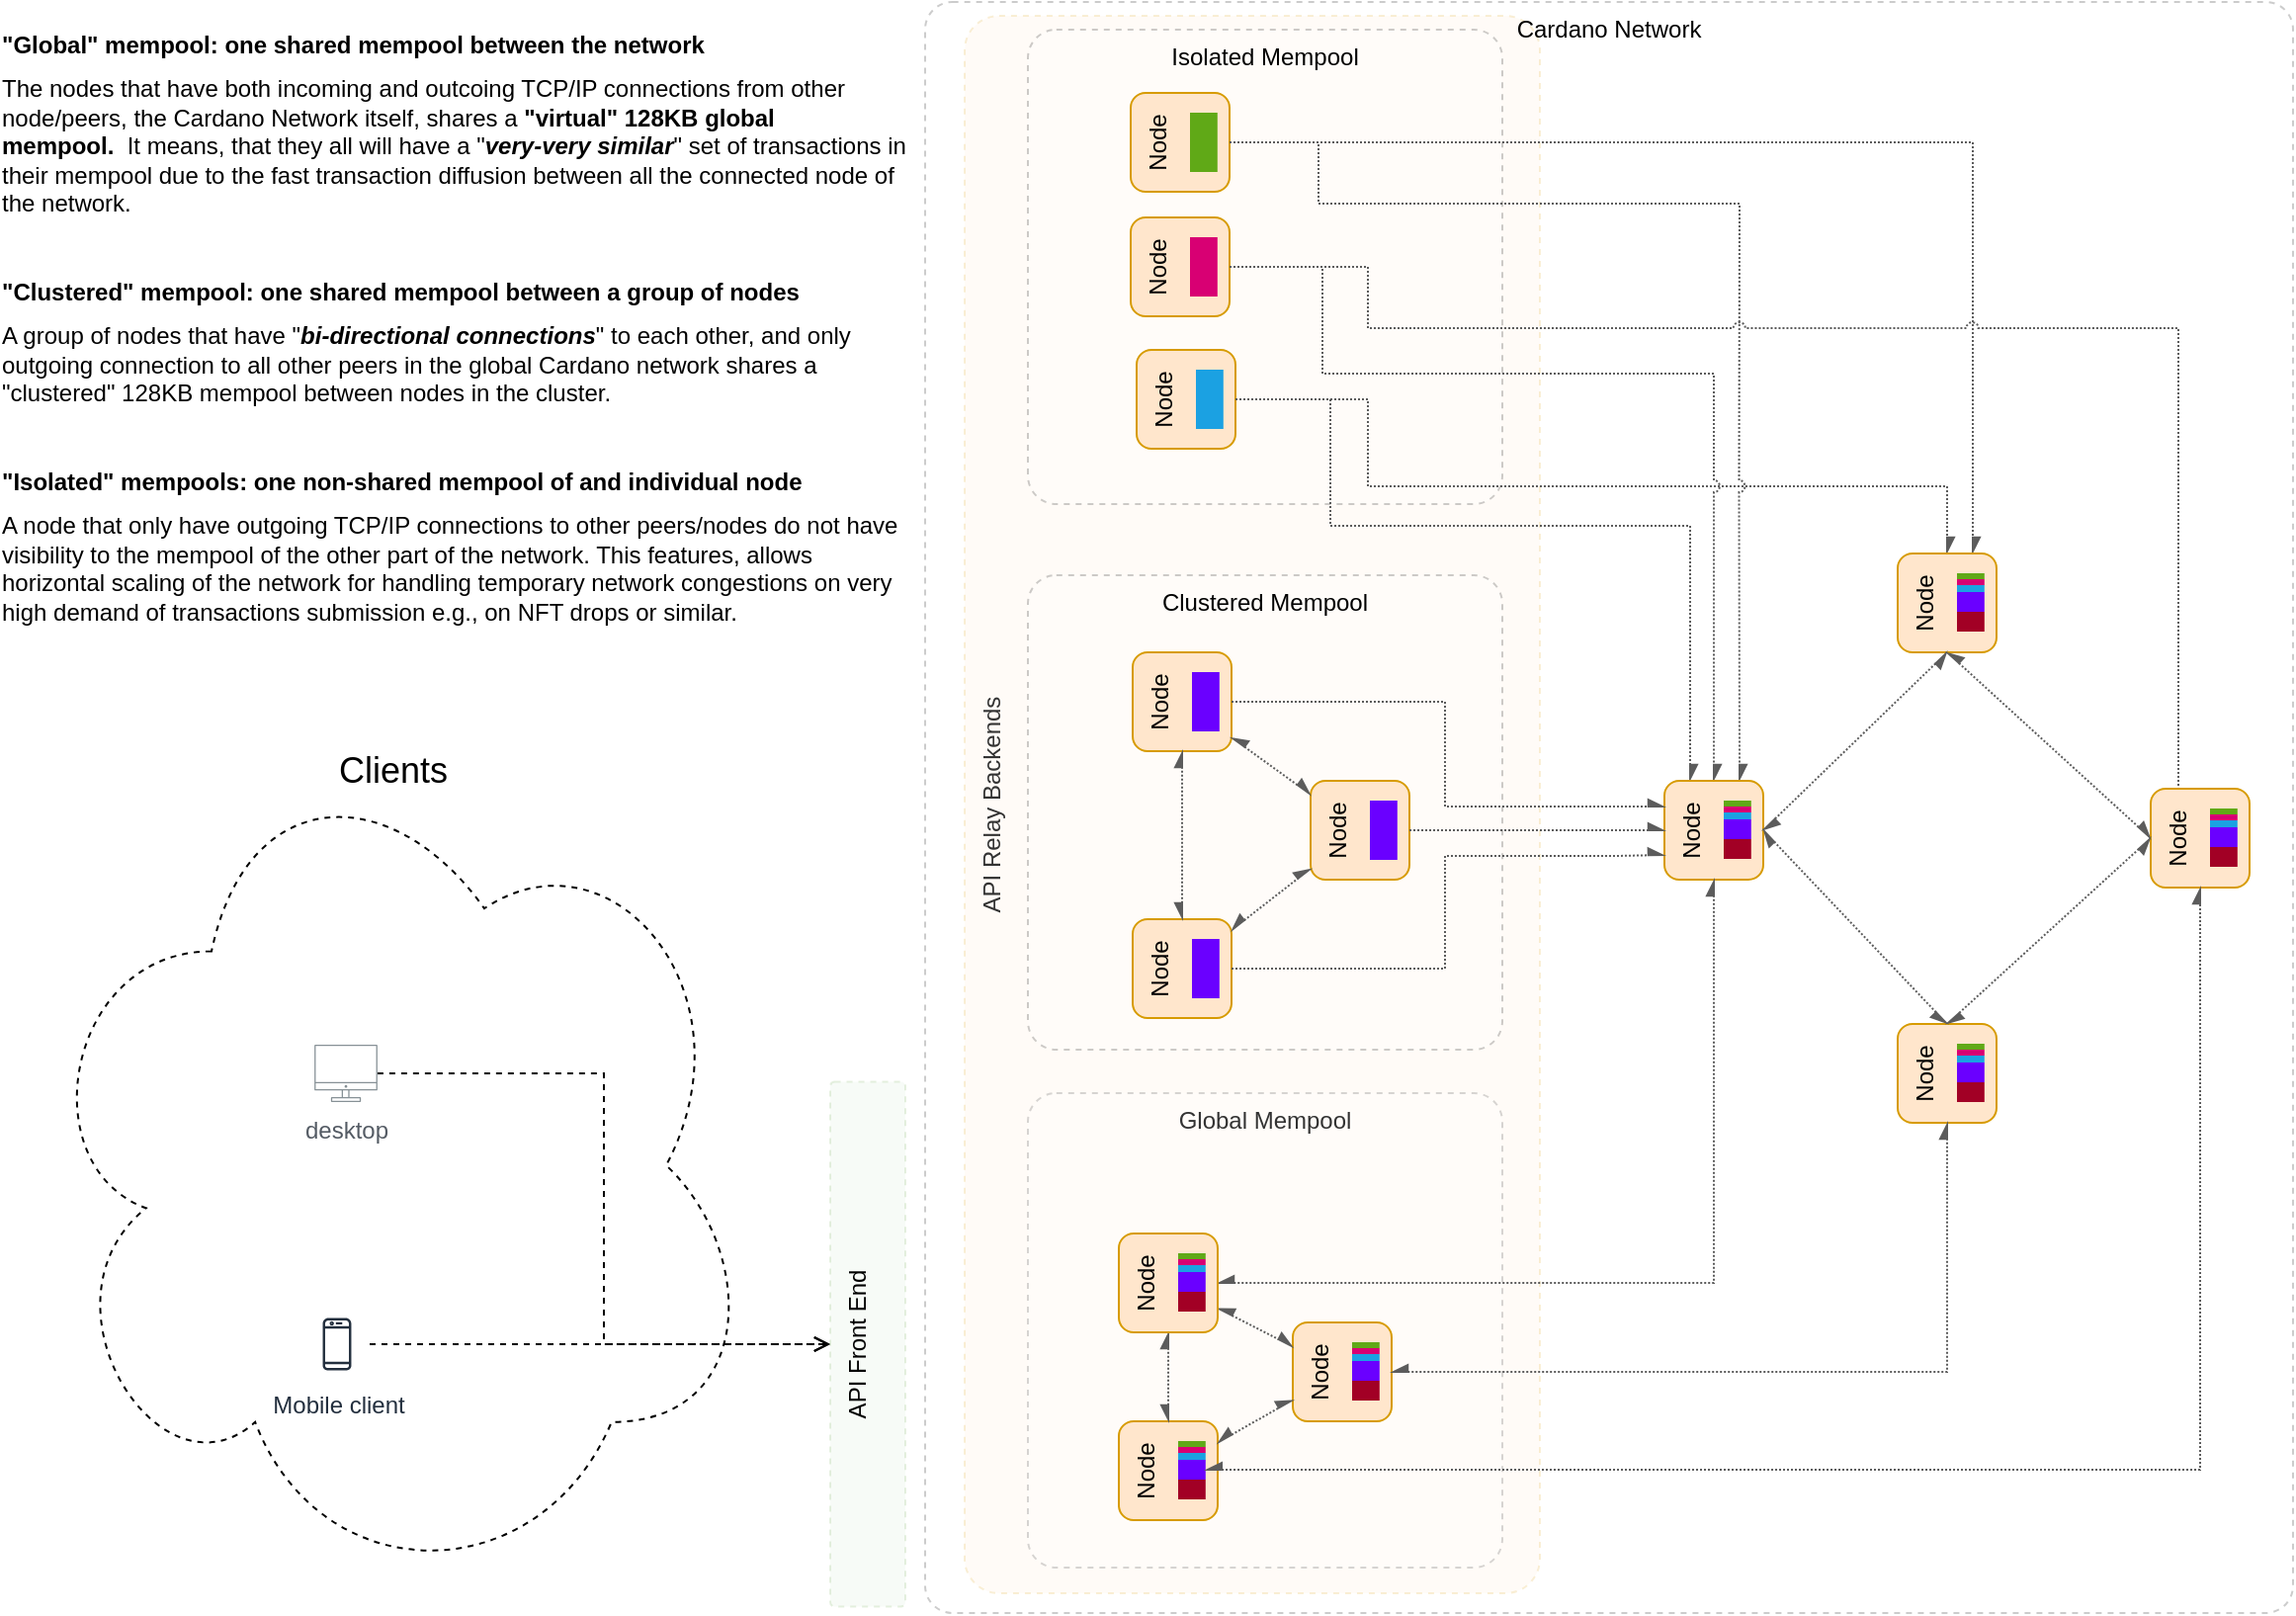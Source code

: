 <mxfile version="15.7.3" type="github">
  <diagram id="6a731a19-8d31-9384-78a2-239565b7b9f0" name="Page-1">
    <mxGraphModel dx="3614" dy="-208" grid="0" gridSize="10" guides="1" tooltips="1" connect="1" arrows="1" fold="1" page="1" pageScale="1" pageWidth="1169" pageHeight="827" background="#ffffff" math="1" shadow="0">
      <root>
        <mxCell id="0" />
        <mxCell id="1" parent="0" />
        <mxCell id="-uzsMk_w0Du20uLRkKy_-36" value="Clients" style="ellipse;shape=cloud;whiteSpace=wrap;html=1;shadow=0;glass=0;labelBackgroundColor=none;labelBorderColor=none;comic=0;sketch=0;fontSize=18;fontColor=#000000;strokeColor=default;fillColor=none;verticalAlign=top;dashed=1;" vertex="1" parent="1">
          <mxGeometry x="-2317" y="1203" width="368" height="433" as="geometry" />
        </mxCell>
        <mxCell id="PWVrWmLwcKZv5xCnu7mB-157" value="API Relay Backends" style="rounded=1;whiteSpace=wrap;html=1;dashed=1;verticalAlign=top;horizontal=0;spacing=2;arcSize=6;glass=0;sketch=0;shadow=0;opacity=20;strokeColor=#d79b00;fillColor=#ffe6cc;" parent="1" vertex="1">
          <mxGeometry x="-1844" y="838" width="291" height="798" as="geometry" />
        </mxCell>
        <mxCell id="PWVrWmLwcKZv5xCnu7mB-8" value="Global Mempool" style="rounded=1;whiteSpace=wrap;html=1;dashed=1;verticalAlign=top;horizontal=1;spacing=2;arcSize=6;glass=0;sketch=0;shadow=0;opacity=20;strokeColor=default;fillColor=default;fontColor=default;" parent="1" vertex="1">
          <mxGeometry x="-1812" y="1383" width="240" height="240" as="geometry" />
        </mxCell>
        <mxCell id="PWVrWmLwcKZv5xCnu7mB-158" value="Cardano Network" style="rounded=1;whiteSpace=wrap;html=1;dashed=1;verticalAlign=top;horizontal=1;spacing=2;arcSize=2;glass=0;sketch=0;shadow=0;opacity=20;strokeColor=default;fillColor=default;fontColor=default;labelPosition=center;verticalLabelPosition=middle;align=center;" parent="1" vertex="1">
          <mxGeometry x="-1864" y="831" width="692" height="815" as="geometry" />
        </mxCell>
        <mxCell id="PWVrWmLwcKZv5xCnu7mB-1" value="Isolated Mempool" style="rounded=1;whiteSpace=wrap;html=1;dashed=1;verticalAlign=top;horizontal=1;spacing=2;arcSize=6;glass=0;sketch=0;shadow=0;opacity=20;strokeColor=default;fillColor=default;fontColor=default;" parent="1" vertex="1">
          <mxGeometry x="-1812" y="845" width="240" height="240" as="geometry" />
        </mxCell>
        <mxCell id="PWVrWmLwcKZv5xCnu7mB-7" value="Clustered Mempool" style="rounded=1;whiteSpace=wrap;dashed=1;verticalAlign=top;horizontal=1;spacing=2;arcSize=6;glass=0;sketch=0;shadow=0;opacity=20;strokeColor=default;fillColor=default;fontColor=default;html=1;labelBorderColor=none;labelBackgroundColor=none;" parent="1" vertex="1">
          <mxGeometry x="-1812" y="1121" width="240" height="240" as="geometry" />
        </mxCell>
        <mxCell id="PWVrWmLwcKZv5xCnu7mB-62" style="edgeStyle=orthogonalEdgeStyle;rounded=0;orthogonalLoop=1;jettySize=auto;html=1;fontColor=#575757;startArrow=none;startFill=0;endArrow=async;endFill=1;targetPerimeterSpacing=0;strokeColor=#5C5C5C;jumpStyle=none;dashed=1;dashPattern=1 1;" parent="1" source="PWVrWmLwcKZv5xCnu7mB-45" target="PWVrWmLwcKZv5xCnu7mB-113" edge="1">
          <mxGeometry relative="1" as="geometry">
            <mxPoint x="-1545" y="922.623" as="targetPoint" />
            <Array as="points">
              <mxPoint x="-1640" y="1032" />
              <mxPoint x="-1640" y="1076" />
            </Array>
          </mxGeometry>
        </mxCell>
        <mxCell id="PWVrWmLwcKZv5xCnu7mB-24" value="" style="group" parent="1" vertex="1" connectable="0">
          <mxGeometry x="-1760" y="877" width="182" height="194" as="geometry" />
        </mxCell>
        <mxCell id="PWVrWmLwcKZv5xCnu7mB-19" value="Node" style="rounded=1;whiteSpace=wrap;html=1;fillColor=#ffe6cc;strokeColor=#d79b00;verticalAlign=top;treeFolding=0;treeMoving=0;comic=0;horizontal=0;" parent="PWVrWmLwcKZv5xCnu7mB-24" vertex="1">
          <mxGeometry width="50" height="50.0" as="geometry" />
        </mxCell>
        <mxCell id="PWVrWmLwcKZv5xCnu7mB-21" value="" style="rounded=0;whiteSpace=wrap;html=1;shadow=0;glass=0;labelBackgroundColor=none;sketch=0;verticalAlign=top;fillColor=#60a917;strokeColor=none;imageAspect=1;fontColor=#ffffff;" parent="PWVrWmLwcKZv5xCnu7mB-24" vertex="1">
          <mxGeometry x="30" y="10" width="13.89" height="10" as="geometry" />
        </mxCell>
        <mxCell id="PWVrWmLwcKZv5xCnu7mB-22" value="" style="rounded=0;whiteSpace=wrap;html=1;shadow=0;glass=0;labelBackgroundColor=none;sketch=0;verticalAlign=top;fillColor=#60a917;strokeColor=none;imageAspect=1;fontColor=#ffffff;" parent="PWVrWmLwcKZv5xCnu7mB-24" vertex="1">
          <mxGeometry x="30" y="20" width="13.89" height="10" as="geometry" />
        </mxCell>
        <mxCell id="PWVrWmLwcKZv5xCnu7mB-23" value="" style="rounded=0;whiteSpace=wrap;html=1;shadow=0;glass=0;labelBackgroundColor=none;sketch=0;verticalAlign=top;fillColor=#60a917;strokeColor=none;imageAspect=1;fontColor=#ffffff;" parent="PWVrWmLwcKZv5xCnu7mB-24" vertex="1">
          <mxGeometry x="30" y="30" width="13.89" height="10" as="geometry" />
        </mxCell>
        <mxCell id="PWVrWmLwcKZv5xCnu7mB-49" value="" style="group" parent="1" vertex="1" connectable="0">
          <mxGeometry x="-1757" y="1007" width="50" height="50" as="geometry" />
        </mxCell>
        <mxCell id="PWVrWmLwcKZv5xCnu7mB-45" value="Node" style="rounded=1;whiteSpace=wrap;html=1;fillColor=#ffe6cc;strokeColor=#d79b00;verticalAlign=top;treeFolding=0;treeMoving=0;comic=0;horizontal=0;" parent="PWVrWmLwcKZv5xCnu7mB-49" vertex="1">
          <mxGeometry width="50" height="50.0" as="geometry" />
        </mxCell>
        <mxCell id="PWVrWmLwcKZv5xCnu7mB-46" value="" style="rounded=0;whiteSpace=wrap;html=1;shadow=0;glass=0;labelBackgroundColor=none;sketch=0;verticalAlign=top;fillColor=#1ba1e2;strokeColor=none;imageAspect=1;fontColor=#ffffff;" parent="PWVrWmLwcKZv5xCnu7mB-49" vertex="1">
          <mxGeometry x="30" y="10" width="13.89" height="10" as="geometry" />
        </mxCell>
        <mxCell id="PWVrWmLwcKZv5xCnu7mB-47" value="" style="rounded=0;whiteSpace=wrap;html=1;shadow=0;glass=0;labelBackgroundColor=none;sketch=0;verticalAlign=top;fillColor=#1ba1e2;strokeColor=none;imageAspect=1;fontColor=#ffffff;" parent="PWVrWmLwcKZv5xCnu7mB-49" vertex="1">
          <mxGeometry x="30" y="20" width="13.89" height="10" as="geometry" />
        </mxCell>
        <mxCell id="PWVrWmLwcKZv5xCnu7mB-48" value="" style="rounded=0;whiteSpace=wrap;html=1;shadow=0;glass=0;labelBackgroundColor=none;sketch=0;verticalAlign=top;fillColor=#1ba1e2;strokeColor=none;imageAspect=1;fontColor=#ffffff;" parent="PWVrWmLwcKZv5xCnu7mB-49" vertex="1">
          <mxGeometry x="30" y="30" width="13.89" height="10" as="geometry" />
        </mxCell>
        <mxCell id="PWVrWmLwcKZv5xCnu7mB-50" value="" style="group" parent="1" vertex="1" connectable="0">
          <mxGeometry x="-1760" y="940" width="50" height="50" as="geometry" />
        </mxCell>
        <mxCell id="PWVrWmLwcKZv5xCnu7mB-36" value="Node" style="rounded=1;whiteSpace=wrap;html=1;fillColor=#ffe6cc;strokeColor=#d79b00;verticalAlign=top;treeFolding=0;treeMoving=0;comic=0;horizontal=0;" parent="PWVrWmLwcKZv5xCnu7mB-50" vertex="1">
          <mxGeometry width="50" height="50.0" as="geometry" />
        </mxCell>
        <mxCell id="PWVrWmLwcKZv5xCnu7mB-37" value="" style="rounded=0;whiteSpace=wrap;html=1;shadow=0;glass=0;labelBackgroundColor=none;sketch=0;verticalAlign=top;fillColor=#d80073;strokeColor=none;imageAspect=1;fontColor=#ffffff;" parent="PWVrWmLwcKZv5xCnu7mB-50" vertex="1">
          <mxGeometry x="30" y="10" width="13.89" height="10" as="geometry" />
        </mxCell>
        <mxCell id="PWVrWmLwcKZv5xCnu7mB-38" value="" style="rounded=0;whiteSpace=wrap;html=1;shadow=0;glass=0;labelBackgroundColor=none;sketch=0;verticalAlign=top;fillColor=#d80073;strokeColor=none;imageAspect=1;fontColor=#ffffff;" parent="PWVrWmLwcKZv5xCnu7mB-50" vertex="1">
          <mxGeometry x="30" y="20" width="13.89" height="10" as="geometry" />
        </mxCell>
        <mxCell id="PWVrWmLwcKZv5xCnu7mB-39" value="" style="rounded=0;whiteSpace=wrap;html=1;shadow=0;glass=0;labelBackgroundColor=none;sketch=0;verticalAlign=top;fillColor=#d80073;strokeColor=none;imageAspect=1;fontColor=#ffffff;" parent="PWVrWmLwcKZv5xCnu7mB-50" vertex="1">
          <mxGeometry x="30" y="30" width="13.89" height="10" as="geometry" />
        </mxCell>
        <mxCell id="PWVrWmLwcKZv5xCnu7mB-60" style="edgeStyle=orthogonalEdgeStyle;rounded=0;orthogonalLoop=1;jettySize=auto;html=1;fontColor=default;startArrow=none;startFill=0;endArrow=async;endFill=1;targetPerimeterSpacing=0;strokeColor=#5C5C5C;jumpStyle=arc;dashed=1;dashPattern=1 1;" parent="1" source="PWVrWmLwcKZv5xCnu7mB-36" target="PWVrWmLwcKZv5xCnu7mB-123" edge="1">
          <mxGeometry relative="1" as="geometry">
            <mxPoint x="-1543" y="1019.857" as="targetPoint" />
            <Array as="points">
              <mxPoint x="-1663" y="965" />
              <mxPoint x="-1663" y="1019" />
              <mxPoint x="-1465" y="1019" />
            </Array>
          </mxGeometry>
        </mxCell>
        <mxCell id="PWVrWmLwcKZv5xCnu7mB-61" style="edgeStyle=orthogonalEdgeStyle;rounded=0;orthogonalLoop=1;jettySize=auto;html=1;fontColor=#575757;startArrow=none;startFill=0;endArrow=async;endFill=1;targetPerimeterSpacing=0;strokeColor=#5C5C5C;jumpStyle=line;dashed=1;dashPattern=1 1;entryX=0.25;entryY=0;entryDx=0;entryDy=0;" parent="1" source="PWVrWmLwcKZv5xCnu7mB-45" target="PWVrWmLwcKZv5xCnu7mB-123" edge="1">
          <mxGeometry relative="1" as="geometry">
            <mxPoint x="-1543" y="1027.584" as="targetPoint" />
            <Array as="points">
              <mxPoint x="-1659" y="1032" />
              <mxPoint x="-1659" y="1096" />
              <mxPoint x="-1477" y="1096" />
              <mxPoint x="-1477" y="1225" />
            </Array>
          </mxGeometry>
        </mxCell>
        <mxCell id="PWVrWmLwcKZv5xCnu7mB-63" style="edgeStyle=orthogonalEdgeStyle;rounded=0;orthogonalLoop=1;jettySize=auto;html=1;fontColor=#575757;startArrow=none;startFill=0;endArrow=async;endFill=1;targetPerimeterSpacing=0;strokeColor=#5C5C5C;jumpStyle=arc;dashed=1;dashPattern=1 1;exitX=1;exitY=0.5;exitDx=0;exitDy=0;entryX=0.75;entryY=0;entryDx=0;entryDy=0;" parent="1" source="PWVrWmLwcKZv5xCnu7mB-19" target="PWVrWmLwcKZv5xCnu7mB-123" edge="1">
          <mxGeometry relative="1" as="geometry">
            <mxPoint x="-1716" y="918.724" as="sourcePoint" />
            <mxPoint x="-1543" y="1012.599" as="targetPoint" />
            <Array as="points">
              <mxPoint x="-1665" y="902" />
              <mxPoint x="-1665" y="933" />
              <mxPoint x="-1452" y="933" />
              <mxPoint x="-1452" y="1225" />
            </Array>
          </mxGeometry>
        </mxCell>
        <mxCell id="PWVrWmLwcKZv5xCnu7mB-64" style="rounded=0;orthogonalLoop=1;jettySize=auto;html=1;fontColor=#000000;startArrow=none;startFill=0;endArrow=async;endFill=1;strokeColor=#5C5C5C;targetPerimeterSpacing=0;edgeStyle=orthogonalEdgeStyle;labelBackgroundColor=none;dashed=1;dashPattern=1 1;exitX=1;exitY=0.5;exitDx=0;exitDy=0;entryX=0.75;entryY=0;entryDx=0;entryDy=0;" parent="1" source="PWVrWmLwcKZv5xCnu7mB-19" target="PWVrWmLwcKZv5xCnu7mB-113" edge="1">
          <mxGeometry relative="1" as="geometry">
            <mxPoint x="-1696" y="905" as="sourcePoint" />
            <mxPoint x="-1545" y="907.302" as="targetPoint" />
            <Array as="points">
              <mxPoint x="-1334" y="902" />
              <mxPoint x="-1334" y="1110" />
            </Array>
          </mxGeometry>
        </mxCell>
        <mxCell id="PWVrWmLwcKZv5xCnu7mB-65" style="edgeStyle=orthogonalEdgeStyle;rounded=0;orthogonalLoop=1;jettySize=auto;html=1;fontColor=#575757;startArrow=none;startFill=0;endArrow=async;endFill=1;targetPerimeterSpacing=0;strokeColor=#5C5C5C;jumpStyle=arc;entryX=0;entryY=0.5;entryDx=0;entryDy=0;dashed=1;dashPattern=1 1;" parent="1" source="PWVrWmLwcKZv5xCnu7mB-36" target="-uzsMk_w0Du20uLRkKy_-9" edge="1">
          <mxGeometry relative="1" as="geometry">
            <mxPoint x="-1670" y="959.551" as="sourcePoint" />
            <mxPoint x="-1545" y="914.628" as="targetPoint" />
            <Array as="points">
              <mxPoint x="-1640" y="965" />
              <mxPoint x="-1640" y="996" />
              <mxPoint x="-1230" y="996" />
            </Array>
          </mxGeometry>
        </mxCell>
        <mxCell id="PWVrWmLwcKZv5xCnu7mB-66" value="" style="group" parent="1" vertex="1" connectable="0">
          <mxGeometry x="-1759" y="1160" width="50" height="50" as="geometry" />
        </mxCell>
        <mxCell id="PWVrWmLwcKZv5xCnu7mB-67" value="Node" style="rounded=1;whiteSpace=wrap;html=1;fillColor=#ffe6cc;strokeColor=#d79b00;verticalAlign=top;treeFolding=0;treeMoving=0;comic=0;horizontal=0;" parent="PWVrWmLwcKZv5xCnu7mB-66" vertex="1">
          <mxGeometry width="50" height="50.0" as="geometry" />
        </mxCell>
        <mxCell id="PWVrWmLwcKZv5xCnu7mB-68" value="" style="rounded=0;whiteSpace=wrap;html=1;shadow=0;glass=0;labelBackgroundColor=none;sketch=0;verticalAlign=top;fillColor=#6a00ff;strokeColor=none;imageAspect=1;fontColor=#ffffff;" parent="PWVrWmLwcKZv5xCnu7mB-66" vertex="1">
          <mxGeometry x="30" y="10" width="13.89" height="10" as="geometry" />
        </mxCell>
        <mxCell id="PWVrWmLwcKZv5xCnu7mB-69" value="" style="rounded=0;whiteSpace=wrap;html=1;shadow=0;glass=0;labelBackgroundColor=none;sketch=0;verticalAlign=top;fillColor=#6a00ff;strokeColor=none;imageAspect=1;fontColor=#ffffff;" parent="PWVrWmLwcKZv5xCnu7mB-66" vertex="1">
          <mxGeometry x="30" y="20" width="13.89" height="10" as="geometry" />
        </mxCell>
        <mxCell id="PWVrWmLwcKZv5xCnu7mB-70" value="" style="rounded=0;whiteSpace=wrap;html=1;shadow=0;glass=0;labelBackgroundColor=none;sketch=0;verticalAlign=top;fillColor=#6a00ff;strokeColor=none;imageAspect=1;fontColor=#ffffff;" parent="PWVrWmLwcKZv5xCnu7mB-66" vertex="1">
          <mxGeometry x="30" y="30" width="13.89" height="10" as="geometry" />
        </mxCell>
        <mxCell id="PWVrWmLwcKZv5xCnu7mB-81" value="" style="group" parent="1" vertex="1" connectable="0">
          <mxGeometry x="-1669" y="1225" width="50" height="50" as="geometry" />
        </mxCell>
        <mxCell id="PWVrWmLwcKZv5xCnu7mB-82" value="Node" style="rounded=1;whiteSpace=wrap;html=1;fillColor=#ffe6cc;strokeColor=#d79b00;verticalAlign=top;treeFolding=0;treeMoving=0;comic=0;horizontal=0;" parent="PWVrWmLwcKZv5xCnu7mB-81" vertex="1">
          <mxGeometry width="50" height="50.0" as="geometry" />
        </mxCell>
        <mxCell id="PWVrWmLwcKZv5xCnu7mB-83" value="" style="rounded=0;whiteSpace=wrap;html=1;shadow=0;glass=0;labelBackgroundColor=none;sketch=0;verticalAlign=top;fillColor=#6a00ff;strokeColor=none;imageAspect=1;fontColor=#ffffff;" parent="PWVrWmLwcKZv5xCnu7mB-81" vertex="1">
          <mxGeometry x="30" y="10" width="13.89" height="10" as="geometry" />
        </mxCell>
        <mxCell id="PWVrWmLwcKZv5xCnu7mB-84" value="" style="rounded=0;whiteSpace=wrap;html=1;shadow=0;glass=0;labelBackgroundColor=none;sketch=0;verticalAlign=top;fillColor=#6a00ff;strokeColor=none;imageAspect=1;fontColor=#ffffff;" parent="PWVrWmLwcKZv5xCnu7mB-81" vertex="1">
          <mxGeometry x="30" y="20" width="13.89" height="10" as="geometry" />
        </mxCell>
        <mxCell id="PWVrWmLwcKZv5xCnu7mB-85" value="" style="rounded=0;whiteSpace=wrap;html=1;shadow=0;glass=0;labelBackgroundColor=none;sketch=0;verticalAlign=top;fillColor=#6a00ff;strokeColor=none;imageAspect=1;fontColor=#ffffff;" parent="PWVrWmLwcKZv5xCnu7mB-81" vertex="1">
          <mxGeometry x="30" y="30" width="13.89" height="10" as="geometry" />
        </mxCell>
        <mxCell id="PWVrWmLwcKZv5xCnu7mB-86" value="" style="group" parent="1" vertex="1" connectable="0">
          <mxGeometry x="-1759" y="1295" width="50" height="50" as="geometry" />
        </mxCell>
        <mxCell id="PWVrWmLwcKZv5xCnu7mB-87" value="Node" style="rounded=1;whiteSpace=wrap;html=1;fillColor=#ffe6cc;strokeColor=#d79b00;verticalAlign=top;treeFolding=0;treeMoving=0;comic=0;horizontal=0;" parent="PWVrWmLwcKZv5xCnu7mB-86" vertex="1">
          <mxGeometry width="50" height="50.0" as="geometry" />
        </mxCell>
        <mxCell id="PWVrWmLwcKZv5xCnu7mB-88" value="" style="rounded=0;whiteSpace=wrap;html=1;shadow=0;glass=0;labelBackgroundColor=none;sketch=0;verticalAlign=top;fillColor=#6a00ff;strokeColor=none;imageAspect=1;fontColor=#ffffff;" parent="PWVrWmLwcKZv5xCnu7mB-86" vertex="1">
          <mxGeometry x="30" y="10" width="13.89" height="10" as="geometry" />
        </mxCell>
        <mxCell id="PWVrWmLwcKZv5xCnu7mB-89" value="" style="rounded=0;whiteSpace=wrap;html=1;shadow=0;glass=0;labelBackgroundColor=none;sketch=0;verticalAlign=top;fillColor=#6a00ff;strokeColor=none;imageAspect=1;fontColor=#ffffff;" parent="PWVrWmLwcKZv5xCnu7mB-86" vertex="1">
          <mxGeometry x="30" y="20" width="13.89" height="10" as="geometry" />
        </mxCell>
        <mxCell id="PWVrWmLwcKZv5xCnu7mB-90" value="" style="rounded=0;whiteSpace=wrap;html=1;shadow=0;glass=0;labelBackgroundColor=none;sketch=0;verticalAlign=top;fillColor=#6a00ff;strokeColor=none;imageAspect=1;fontColor=#ffffff;" parent="PWVrWmLwcKZv5xCnu7mB-86" vertex="1">
          <mxGeometry x="30" y="30" width="13.89" height="10" as="geometry" />
        </mxCell>
        <mxCell id="PWVrWmLwcKZv5xCnu7mB-91" style="edgeStyle=none;rounded=0;jumpStyle=none;orthogonalLoop=1;jettySize=auto;html=1;fontColor=default;startArrow=async;startFill=1;endArrow=async;endFill=1;targetPerimeterSpacing=0;strokeColor=#5C5C5C;dashed=1;dashPattern=1 1;" parent="1" source="PWVrWmLwcKZv5xCnu7mB-87" target="PWVrWmLwcKZv5xCnu7mB-67" edge="1">
          <mxGeometry relative="1" as="geometry" />
        </mxCell>
        <mxCell id="PWVrWmLwcKZv5xCnu7mB-92" style="edgeStyle=none;rounded=0;jumpStyle=none;orthogonalLoop=1;jettySize=auto;html=1;fontColor=default;startArrow=async;startFill=1;endArrow=async;endFill=1;targetPerimeterSpacing=0;strokeColor=#5C5C5C;dashed=1;dashPattern=1 1;" parent="1" source="PWVrWmLwcKZv5xCnu7mB-67" target="PWVrWmLwcKZv5xCnu7mB-82" edge="1">
          <mxGeometry relative="1" as="geometry" />
        </mxCell>
        <mxCell id="PWVrWmLwcKZv5xCnu7mB-93" style="edgeStyle=none;rounded=0;jumpStyle=none;orthogonalLoop=1;jettySize=auto;html=1;fontColor=default;startArrow=async;startFill=1;endArrow=async;endFill=1;targetPerimeterSpacing=0;strokeColor=#5C5C5C;dashed=1;dashPattern=1 1;" parent="1" source="PWVrWmLwcKZv5xCnu7mB-87" target="PWVrWmLwcKZv5xCnu7mB-82" edge="1">
          <mxGeometry relative="1" as="geometry" />
        </mxCell>
        <mxCell id="PWVrWmLwcKZv5xCnu7mB-112" value="" style="group" parent="1" vertex="1" connectable="0">
          <mxGeometry x="-1372" y="1110" width="50" height="50" as="geometry" />
        </mxCell>
        <mxCell id="PWVrWmLwcKZv5xCnu7mB-113" value="Node" style="rounded=1;whiteSpace=wrap;html=1;fillColor=#ffe6cc;strokeColor=#d79b00;verticalAlign=top;treeFolding=0;treeMoving=0;comic=0;horizontal=0;" parent="PWVrWmLwcKZv5xCnu7mB-112" vertex="1">
          <mxGeometry width="50" height="50.0" as="geometry" />
        </mxCell>
        <mxCell id="PWVrWmLwcKZv5xCnu7mB-114" value="" style="rounded=0;whiteSpace=wrap;html=1;shadow=0;glass=0;labelBackgroundColor=none;sketch=0;verticalAlign=top;fillColor=#60a917;strokeColor=none;imageAspect=1;fontColor=#ffffff;" parent="PWVrWmLwcKZv5xCnu7mB-112" vertex="1">
          <mxGeometry x="30" y="10" width="13.89" height="3" as="geometry" />
        </mxCell>
        <mxCell id="PWVrWmLwcKZv5xCnu7mB-116" value="" style="rounded=0;whiteSpace=wrap;html=1;shadow=0;glass=0;labelBackgroundColor=none;sketch=0;verticalAlign=top;fillColor=#1ba1e2;strokeColor=none;imageAspect=1;fontColor=#ffffff;" parent="PWVrWmLwcKZv5xCnu7mB-112" vertex="1">
          <mxGeometry x="30" y="16" width="13.89" height="3.5" as="geometry" />
        </mxCell>
        <mxCell id="PWVrWmLwcKZv5xCnu7mB-119" value="" style="rounded=0;whiteSpace=wrap;html=1;shadow=0;glass=0;labelBackgroundColor=none;sketch=0;verticalAlign=top;fillColor=#d80073;strokeColor=none;imageAspect=1;fontColor=#ffffff;" parent="PWVrWmLwcKZv5xCnu7mB-112" vertex="1">
          <mxGeometry x="30" y="13" width="13.89" height="3" as="geometry" />
        </mxCell>
        <mxCell id="PWVrWmLwcKZv5xCnu7mB-120" value="" style="rounded=0;whiteSpace=wrap;html=1;shadow=0;glass=0;labelBackgroundColor=none;sketch=0;verticalAlign=top;fillColor=#6a00ff;strokeColor=none;imageAspect=1;fontColor=#ffffff;" parent="PWVrWmLwcKZv5xCnu7mB-112" vertex="1">
          <mxGeometry x="30" y="19.5" width="13.89" height="10" as="geometry" />
        </mxCell>
        <mxCell id="PWVrWmLwcKZv5xCnu7mB-115" value="" style="rounded=0;whiteSpace=wrap;html=1;shadow=0;glass=0;labelBackgroundColor=none;sketch=0;verticalAlign=top;fillColor=#a20025;strokeColor=none;imageAspect=1;fontColor=#ffffff;" parent="PWVrWmLwcKZv5xCnu7mB-112" vertex="1">
          <mxGeometry x="30" y="29.5" width="13.89" height="10" as="geometry" />
        </mxCell>
        <mxCell id="PWVrWmLwcKZv5xCnu7mB-122" value="" style="group" parent="1" vertex="1" connectable="0">
          <mxGeometry x="-1490" y="1225" width="50" height="50" as="geometry" />
        </mxCell>
        <mxCell id="PWVrWmLwcKZv5xCnu7mB-123" value="Node" style="rounded=1;whiteSpace=wrap;html=1;fillColor=#ffe6cc;strokeColor=#d79b00;verticalAlign=top;treeFolding=0;treeMoving=0;comic=0;horizontal=0;" parent="PWVrWmLwcKZv5xCnu7mB-122" vertex="1">
          <mxGeometry width="50" height="50.0" as="geometry" />
        </mxCell>
        <mxCell id="PWVrWmLwcKZv5xCnu7mB-124" value="" style="rounded=0;whiteSpace=wrap;html=1;shadow=0;glass=0;labelBackgroundColor=none;sketch=0;verticalAlign=top;fillColor=#60a917;strokeColor=none;imageAspect=1;fontColor=#ffffff;" parent="PWVrWmLwcKZv5xCnu7mB-122" vertex="1">
          <mxGeometry x="30" y="10" width="13.89" height="3" as="geometry" />
        </mxCell>
        <mxCell id="PWVrWmLwcKZv5xCnu7mB-125" value="" style="rounded=0;whiteSpace=wrap;html=1;shadow=0;glass=0;labelBackgroundColor=none;sketch=0;verticalAlign=top;fillColor=#1ba1e2;strokeColor=none;imageAspect=1;fontColor=#ffffff;" parent="PWVrWmLwcKZv5xCnu7mB-122" vertex="1">
          <mxGeometry x="30" y="16" width="13.89" height="3.5" as="geometry" />
        </mxCell>
        <mxCell id="PWVrWmLwcKZv5xCnu7mB-126" value="" style="rounded=0;whiteSpace=wrap;html=1;shadow=0;glass=0;labelBackgroundColor=none;sketch=0;verticalAlign=top;fillColor=#d80073;strokeColor=none;imageAspect=1;fontColor=#ffffff;" parent="PWVrWmLwcKZv5xCnu7mB-122" vertex="1">
          <mxGeometry x="30" y="13" width="13.89" height="3" as="geometry" />
        </mxCell>
        <mxCell id="PWVrWmLwcKZv5xCnu7mB-127" value="" style="rounded=0;whiteSpace=wrap;html=1;shadow=0;glass=0;labelBackgroundColor=none;sketch=0;verticalAlign=top;fillColor=#6a00ff;strokeColor=none;imageAspect=1;fontColor=#ffffff;" parent="PWVrWmLwcKZv5xCnu7mB-122" vertex="1">
          <mxGeometry x="30" y="19.5" width="13.89" height="10" as="geometry" />
        </mxCell>
        <mxCell id="PWVrWmLwcKZv5xCnu7mB-128" value="" style="rounded=0;whiteSpace=wrap;html=1;shadow=0;glass=0;labelBackgroundColor=none;sketch=0;verticalAlign=top;fillColor=#a20025;strokeColor=none;imageAspect=1;fontColor=#ffffff;" parent="PWVrWmLwcKZv5xCnu7mB-122" vertex="1">
          <mxGeometry x="30" y="29.5" width="13.89" height="10" as="geometry" />
        </mxCell>
        <mxCell id="PWVrWmLwcKZv5xCnu7mB-136" value="" style="group" parent="1" vertex="1" connectable="0">
          <mxGeometry x="-1766" y="1549" width="50" height="50" as="geometry" />
        </mxCell>
        <mxCell id="PWVrWmLwcKZv5xCnu7mB-137" value="Node" style="rounded=1;whiteSpace=wrap;html=1;fillColor=#ffe6cc;strokeColor=#d79b00;verticalAlign=top;treeFolding=0;treeMoving=0;comic=0;horizontal=0;" parent="PWVrWmLwcKZv5xCnu7mB-136" vertex="1">
          <mxGeometry width="50" height="50.0" as="geometry" />
        </mxCell>
        <mxCell id="PWVrWmLwcKZv5xCnu7mB-138" value="" style="rounded=0;whiteSpace=wrap;html=1;shadow=0;glass=0;labelBackgroundColor=none;sketch=0;verticalAlign=top;fillColor=#60a917;strokeColor=none;imageAspect=1;fontColor=#ffffff;" parent="PWVrWmLwcKZv5xCnu7mB-136" vertex="1">
          <mxGeometry x="30" y="10" width="13.89" height="3" as="geometry" />
        </mxCell>
        <mxCell id="PWVrWmLwcKZv5xCnu7mB-139" value="" style="rounded=0;whiteSpace=wrap;html=1;shadow=0;glass=0;labelBackgroundColor=none;sketch=0;verticalAlign=top;fillColor=#1ba1e2;strokeColor=none;imageAspect=1;fontColor=#ffffff;" parent="PWVrWmLwcKZv5xCnu7mB-136" vertex="1">
          <mxGeometry x="30" y="16" width="13.89" height="3.5" as="geometry" />
        </mxCell>
        <mxCell id="PWVrWmLwcKZv5xCnu7mB-140" value="" style="rounded=0;whiteSpace=wrap;html=1;shadow=0;glass=0;labelBackgroundColor=none;sketch=0;verticalAlign=top;fillColor=#d80073;strokeColor=none;imageAspect=1;fontColor=#ffffff;" parent="PWVrWmLwcKZv5xCnu7mB-136" vertex="1">
          <mxGeometry x="30" y="13" width="13.89" height="3" as="geometry" />
        </mxCell>
        <mxCell id="PWVrWmLwcKZv5xCnu7mB-141" value="" style="rounded=0;whiteSpace=wrap;html=1;shadow=0;glass=0;labelBackgroundColor=none;sketch=0;verticalAlign=top;fillColor=#6a00ff;strokeColor=none;imageAspect=1;fontColor=#ffffff;" parent="PWVrWmLwcKZv5xCnu7mB-136" vertex="1">
          <mxGeometry x="30" y="19.5" width="13.89" height="10" as="geometry" />
        </mxCell>
        <mxCell id="PWVrWmLwcKZv5xCnu7mB-142" value="" style="rounded=0;whiteSpace=wrap;html=1;shadow=0;glass=0;labelBackgroundColor=none;sketch=0;verticalAlign=top;fillColor=#a20025;strokeColor=none;imageAspect=1;fontColor=#ffffff;" parent="PWVrWmLwcKZv5xCnu7mB-136" vertex="1">
          <mxGeometry x="30" y="29.5" width="13.89" height="10" as="geometry" />
        </mxCell>
        <mxCell id="PWVrWmLwcKZv5xCnu7mB-143" value="" style="group" parent="1" vertex="1" connectable="0">
          <mxGeometry x="-1678" y="1499" width="50" height="50" as="geometry" />
        </mxCell>
        <mxCell id="PWVrWmLwcKZv5xCnu7mB-144" value="Node" style="rounded=1;whiteSpace=wrap;html=1;fillColor=#ffe6cc;strokeColor=#d79b00;verticalAlign=top;treeFolding=0;treeMoving=0;comic=0;horizontal=0;" parent="PWVrWmLwcKZv5xCnu7mB-143" vertex="1">
          <mxGeometry width="50" height="50.0" as="geometry" />
        </mxCell>
        <mxCell id="PWVrWmLwcKZv5xCnu7mB-145" value="" style="rounded=0;whiteSpace=wrap;html=1;shadow=0;glass=0;labelBackgroundColor=none;sketch=0;verticalAlign=top;fillColor=#60a917;strokeColor=none;imageAspect=1;fontColor=#ffffff;" parent="PWVrWmLwcKZv5xCnu7mB-143" vertex="1">
          <mxGeometry x="30" y="10" width="13.89" height="3" as="geometry" />
        </mxCell>
        <mxCell id="PWVrWmLwcKZv5xCnu7mB-146" value="" style="rounded=0;whiteSpace=wrap;html=1;shadow=0;glass=0;labelBackgroundColor=none;sketch=0;verticalAlign=top;fillColor=#1ba1e2;strokeColor=none;imageAspect=1;fontColor=#ffffff;" parent="PWVrWmLwcKZv5xCnu7mB-143" vertex="1">
          <mxGeometry x="30" y="16" width="13.89" height="3.5" as="geometry" />
        </mxCell>
        <mxCell id="PWVrWmLwcKZv5xCnu7mB-147" value="" style="rounded=0;whiteSpace=wrap;html=1;shadow=0;glass=0;labelBackgroundColor=none;sketch=0;verticalAlign=top;fillColor=#d80073;strokeColor=none;imageAspect=1;fontColor=#ffffff;" parent="PWVrWmLwcKZv5xCnu7mB-143" vertex="1">
          <mxGeometry x="30" y="13" width="13.89" height="3" as="geometry" />
        </mxCell>
        <mxCell id="PWVrWmLwcKZv5xCnu7mB-148" value="" style="rounded=0;whiteSpace=wrap;html=1;shadow=0;glass=0;labelBackgroundColor=none;sketch=0;verticalAlign=top;fillColor=#6a00ff;strokeColor=none;imageAspect=1;fontColor=#ffffff;" parent="PWVrWmLwcKZv5xCnu7mB-143" vertex="1">
          <mxGeometry x="30" y="19.5" width="13.89" height="10" as="geometry" />
        </mxCell>
        <mxCell id="PWVrWmLwcKZv5xCnu7mB-149" value="" style="rounded=0;whiteSpace=wrap;html=1;shadow=0;glass=0;labelBackgroundColor=none;sketch=0;verticalAlign=top;fillColor=#a20025;strokeColor=none;imageAspect=1;fontColor=#ffffff;" parent="PWVrWmLwcKZv5xCnu7mB-143" vertex="1">
          <mxGeometry x="30" y="29.5" width="13.89" height="10" as="geometry" />
        </mxCell>
        <mxCell id="PWVrWmLwcKZv5xCnu7mB-150" style="edgeStyle=none;rounded=0;jumpStyle=none;orthogonalLoop=1;jettySize=auto;html=1;fontColor=default;startArrow=async;startFill=1;endArrow=async;endFill=1;targetPerimeterSpacing=0;strokeColor=#5C5C5C;dashed=1;dashPattern=1 1;" parent="1" source="PWVrWmLwcKZv5xCnu7mB-130" target="PWVrWmLwcKZv5xCnu7mB-144" edge="1">
          <mxGeometry relative="1" as="geometry" />
        </mxCell>
        <mxCell id="PWVrWmLwcKZv5xCnu7mB-151" style="edgeStyle=none;rounded=0;jumpStyle=none;orthogonalLoop=1;jettySize=auto;html=1;fontColor=default;startArrow=async;startFill=1;endArrow=async;endFill=1;targetPerimeterSpacing=0;strokeColor=#5C5C5C;dashed=1;dashPattern=1 1;" parent="1" source="PWVrWmLwcKZv5xCnu7mB-137" target="PWVrWmLwcKZv5xCnu7mB-144" edge="1">
          <mxGeometry relative="1" as="geometry" />
        </mxCell>
        <mxCell id="PWVrWmLwcKZv5xCnu7mB-152" style="edgeStyle=none;rounded=0;jumpStyle=none;orthogonalLoop=1;jettySize=auto;html=1;fontColor=default;startArrow=async;startFill=1;endArrow=async;endFill=1;targetPerimeterSpacing=0;strokeColor=#5C5C5C;dashed=1;dashPattern=1 1;" parent="1" source="PWVrWmLwcKZv5xCnu7mB-137" target="PWVrWmLwcKZv5xCnu7mB-130" edge="1">
          <mxGeometry relative="1" as="geometry" />
        </mxCell>
        <mxCell id="PWVrWmLwcKZv5xCnu7mB-154" style="edgeStyle=orthogonalEdgeStyle;rounded=0;jumpStyle=none;orthogonalLoop=1;jettySize=auto;html=1;entryX=0;entryY=0.5;entryDx=0;entryDy=0;fontColor=default;startArrow=none;startFill=0;endArrow=async;endFill=1;targetPerimeterSpacing=0;strokeColor=#5C5C5C;dashed=1;dashPattern=1 1;" parent="1" source="PWVrWmLwcKZv5xCnu7mB-82" target="PWVrWmLwcKZv5xCnu7mB-123" edge="1">
          <mxGeometry relative="1" as="geometry">
            <Array as="points">
              <mxPoint x="-1544" y="1250" />
              <mxPoint x="-1544" y="1250" />
            </Array>
          </mxGeometry>
        </mxCell>
        <mxCell id="PWVrWmLwcKZv5xCnu7mB-155" style="edgeStyle=orthogonalEdgeStyle;rounded=0;jumpStyle=none;orthogonalLoop=1;jettySize=auto;html=1;fontColor=default;startArrow=none;startFill=0;endArrow=async;endFill=1;targetPerimeterSpacing=0;strokeColor=#5C5C5C;dashed=1;dashPattern=1 1;entryX=0;entryY=0.25;entryDx=0;entryDy=0;" parent="1" source="PWVrWmLwcKZv5xCnu7mB-67" target="PWVrWmLwcKZv5xCnu7mB-123" edge="1">
          <mxGeometry relative="1" as="geometry">
            <Array as="points">
              <mxPoint x="-1601" y="1185" />
              <mxPoint x="-1601" y="1238" />
              <mxPoint x="-1490" y="1238" />
            </Array>
          </mxGeometry>
        </mxCell>
        <mxCell id="PWVrWmLwcKZv5xCnu7mB-156" style="edgeStyle=orthogonalEdgeStyle;rounded=0;jumpStyle=none;orthogonalLoop=1;jettySize=auto;html=1;fontColor=default;startArrow=none;startFill=0;endArrow=async;endFill=1;targetPerimeterSpacing=0;strokeColor=#5C5C5C;dashed=1;dashPattern=1 1;entryX=0;entryY=0.75;entryDx=0;entryDy=0;" parent="1" source="PWVrWmLwcKZv5xCnu7mB-87" target="PWVrWmLwcKZv5xCnu7mB-123" edge="1">
          <mxGeometry relative="1" as="geometry">
            <Array as="points">
              <mxPoint x="-1601" y="1320" />
              <mxPoint x="-1601" y="1263" />
              <mxPoint x="-1515" y="1263" />
            </Array>
          </mxGeometry>
        </mxCell>
        <mxCell id="-uzsMk_w0Du20uLRkKy_-1" value="" style="group" vertex="1" connectable="0" parent="1">
          <mxGeometry x="-1372" y="1348" width="50" height="50" as="geometry" />
        </mxCell>
        <mxCell id="-uzsMk_w0Du20uLRkKy_-2" value="Node" style="rounded=1;whiteSpace=wrap;html=1;fillColor=#ffe6cc;strokeColor=#d79b00;verticalAlign=top;treeFolding=0;treeMoving=0;comic=0;horizontal=0;" vertex="1" parent="-uzsMk_w0Du20uLRkKy_-1">
          <mxGeometry width="50" height="50.0" as="geometry" />
        </mxCell>
        <mxCell id="-uzsMk_w0Du20uLRkKy_-3" value="" style="rounded=0;whiteSpace=wrap;html=1;shadow=0;glass=0;labelBackgroundColor=none;sketch=0;verticalAlign=top;fillColor=#60a917;strokeColor=none;imageAspect=1;fontColor=#ffffff;" vertex="1" parent="-uzsMk_w0Du20uLRkKy_-1">
          <mxGeometry x="30" y="10" width="13.89" height="3" as="geometry" />
        </mxCell>
        <mxCell id="-uzsMk_w0Du20uLRkKy_-4" value="" style="rounded=0;whiteSpace=wrap;html=1;shadow=0;glass=0;labelBackgroundColor=none;sketch=0;verticalAlign=top;fillColor=#1ba1e2;strokeColor=none;imageAspect=1;fontColor=#ffffff;" vertex="1" parent="-uzsMk_w0Du20uLRkKy_-1">
          <mxGeometry x="30" y="16" width="13.89" height="3.5" as="geometry" />
        </mxCell>
        <mxCell id="-uzsMk_w0Du20uLRkKy_-5" value="" style="rounded=0;whiteSpace=wrap;html=1;shadow=0;glass=0;labelBackgroundColor=none;sketch=0;verticalAlign=top;fillColor=#d80073;strokeColor=none;imageAspect=1;fontColor=#ffffff;" vertex="1" parent="-uzsMk_w0Du20uLRkKy_-1">
          <mxGeometry x="30" y="13" width="13.89" height="3" as="geometry" />
        </mxCell>
        <mxCell id="-uzsMk_w0Du20uLRkKy_-6" value="" style="rounded=0;whiteSpace=wrap;html=1;shadow=0;glass=0;labelBackgroundColor=none;sketch=0;verticalAlign=top;fillColor=#6a00ff;strokeColor=none;imageAspect=1;fontColor=#ffffff;" vertex="1" parent="-uzsMk_w0Du20uLRkKy_-1">
          <mxGeometry x="30" y="19.5" width="13.89" height="10" as="geometry" />
        </mxCell>
        <mxCell id="-uzsMk_w0Du20uLRkKy_-7" value="" style="rounded=0;whiteSpace=wrap;html=1;shadow=0;glass=0;labelBackgroundColor=none;sketch=0;verticalAlign=top;fillColor=#a20025;strokeColor=none;imageAspect=1;fontColor=#ffffff;" vertex="1" parent="-uzsMk_w0Du20uLRkKy_-1">
          <mxGeometry x="30" y="29.5" width="13.89" height="10" as="geometry" />
        </mxCell>
        <mxCell id="-uzsMk_w0Du20uLRkKy_-8" value="" style="group" vertex="1" connectable="0" parent="1">
          <mxGeometry x="-1244" y="1229" width="50" height="50" as="geometry" />
        </mxCell>
        <mxCell id="-uzsMk_w0Du20uLRkKy_-9" value="Node" style="rounded=1;whiteSpace=wrap;html=1;fillColor=#ffe6cc;strokeColor=#d79b00;verticalAlign=top;treeFolding=0;treeMoving=0;comic=0;horizontal=0;" vertex="1" parent="-uzsMk_w0Du20uLRkKy_-8">
          <mxGeometry width="50" height="50.0" as="geometry" />
        </mxCell>
        <mxCell id="-uzsMk_w0Du20uLRkKy_-10" value="" style="rounded=0;whiteSpace=wrap;html=1;shadow=0;glass=0;labelBackgroundColor=none;sketch=0;verticalAlign=top;fillColor=#60a917;strokeColor=none;imageAspect=1;fontColor=#ffffff;" vertex="1" parent="-uzsMk_w0Du20uLRkKy_-8">
          <mxGeometry x="30" y="10" width="13.89" height="3" as="geometry" />
        </mxCell>
        <mxCell id="-uzsMk_w0Du20uLRkKy_-11" value="" style="rounded=0;whiteSpace=wrap;html=1;shadow=0;glass=0;labelBackgroundColor=none;sketch=0;verticalAlign=top;fillColor=#1ba1e2;strokeColor=none;imageAspect=1;fontColor=#ffffff;" vertex="1" parent="-uzsMk_w0Du20uLRkKy_-8">
          <mxGeometry x="30" y="16" width="13.89" height="3.5" as="geometry" />
        </mxCell>
        <mxCell id="-uzsMk_w0Du20uLRkKy_-12" value="" style="rounded=0;whiteSpace=wrap;html=1;shadow=0;glass=0;labelBackgroundColor=none;sketch=0;verticalAlign=top;fillColor=#d80073;strokeColor=none;imageAspect=1;fontColor=#ffffff;" vertex="1" parent="-uzsMk_w0Du20uLRkKy_-8">
          <mxGeometry x="30" y="13" width="13.89" height="3" as="geometry" />
        </mxCell>
        <mxCell id="-uzsMk_w0Du20uLRkKy_-13" value="" style="rounded=0;whiteSpace=wrap;html=1;shadow=0;glass=0;labelBackgroundColor=none;sketch=0;verticalAlign=top;fillColor=#6a00ff;strokeColor=none;imageAspect=1;fontColor=#ffffff;" vertex="1" parent="-uzsMk_w0Du20uLRkKy_-8">
          <mxGeometry x="30" y="19.5" width="13.89" height="10" as="geometry" />
        </mxCell>
        <mxCell id="-uzsMk_w0Du20uLRkKy_-14" value="" style="rounded=0;whiteSpace=wrap;html=1;shadow=0;glass=0;labelBackgroundColor=none;sketch=0;verticalAlign=top;fillColor=#a20025;strokeColor=none;imageAspect=1;fontColor=#ffffff;" vertex="1" parent="-uzsMk_w0Du20uLRkKy_-8">
          <mxGeometry x="30" y="29.5" width="13.89" height="10" as="geometry" />
        </mxCell>
        <mxCell id="-uzsMk_w0Du20uLRkKy_-15" style="edgeStyle=none;rounded=0;jumpStyle=none;orthogonalLoop=1;jettySize=auto;html=1;fontColor=default;startArrow=async;startFill=1;endArrow=async;endFill=1;targetPerimeterSpacing=0;strokeColor=#5C5C5C;exitX=0.5;exitY=1;exitDx=0;exitDy=0;entryX=0;entryY=0.5;entryDx=0;entryDy=0;dashed=1;dashPattern=1 1;" edge="1" parent="1" source="PWVrWmLwcKZv5xCnu7mB-113" target="-uzsMk_w0Du20uLRkKy_-9">
          <mxGeometry relative="1" as="geometry" />
        </mxCell>
        <mxCell id="-uzsMk_w0Du20uLRkKy_-16" style="edgeStyle=none;rounded=0;jumpStyle=none;orthogonalLoop=1;jettySize=auto;html=1;entryX=0.5;entryY=0;entryDx=0;entryDy=0;fontColor=default;startArrow=async;startFill=1;endArrow=async;endFill=1;targetPerimeterSpacing=0;strokeColor=#5C5C5C;exitX=0;exitY=0.5;exitDx=0;exitDy=0;dashed=1;dashPattern=1 1;" edge="1" parent="1" source="-uzsMk_w0Du20uLRkKy_-9" target="-uzsMk_w0Du20uLRkKy_-2">
          <mxGeometry relative="1" as="geometry" />
        </mxCell>
        <mxCell id="-uzsMk_w0Du20uLRkKy_-17" style="edgeStyle=none;rounded=0;jumpStyle=none;orthogonalLoop=1;jettySize=auto;html=1;fontColor=default;startArrow=async;startFill=1;endArrow=async;endFill=1;targetPerimeterSpacing=0;strokeColor=#5C5C5C;entryX=1;entryY=0.5;entryDx=0;entryDy=0;exitX=0.5;exitY=1;exitDx=0;exitDy=0;dashed=1;dashPattern=1 1;" edge="1" parent="1" source="PWVrWmLwcKZv5xCnu7mB-113" target="PWVrWmLwcKZv5xCnu7mB-123">
          <mxGeometry relative="1" as="geometry" />
        </mxCell>
        <mxCell id="-uzsMk_w0Du20uLRkKy_-18" style="edgeStyle=none;rounded=0;jumpStyle=none;orthogonalLoop=1;jettySize=auto;html=1;entryX=1;entryY=0.5;entryDx=0;entryDy=0;fontColor=default;startArrow=async;startFill=1;endArrow=async;endFill=1;targetPerimeterSpacing=0;strokeColor=#5C5C5C;exitX=0.5;exitY=0;exitDx=0;exitDy=0;dashed=1;dashPattern=1 1;" edge="1" parent="1" source="-uzsMk_w0Du20uLRkKy_-2" target="PWVrWmLwcKZv5xCnu7mB-123">
          <mxGeometry relative="1" as="geometry" />
        </mxCell>
        <mxCell id="-uzsMk_w0Du20uLRkKy_-20" style="edgeStyle=orthogonalEdgeStyle;rounded=0;jumpStyle=none;orthogonalLoop=1;jettySize=auto;html=1;fontColor=default;startArrow=async;startFill=1;endArrow=async;endFill=1;targetPerimeterSpacing=0;strokeColor=#5C5C5C;exitX=1;exitY=0.5;exitDx=0;exitDy=0;dashed=1;dashPattern=1 1;" edge="1" parent="1" source="PWVrWmLwcKZv5xCnu7mB-144" target="-uzsMk_w0Du20uLRkKy_-2">
          <mxGeometry relative="1" as="geometry" />
        </mxCell>
        <mxCell id="-uzsMk_w0Du20uLRkKy_-21" style="edgeStyle=orthogonalEdgeStyle;rounded=0;jumpStyle=none;orthogonalLoop=1;jettySize=auto;html=1;entryX=0.5;entryY=1;entryDx=0;entryDy=0;fontColor=default;startArrow=async;startFill=1;endArrow=async;endFill=1;targetPerimeterSpacing=0;strokeColor=#5C5C5C;dashed=1;dashPattern=1 1;" edge="1" parent="1" source="PWVrWmLwcKZv5xCnu7mB-130" target="PWVrWmLwcKZv5xCnu7mB-123">
          <mxGeometry relative="1" as="geometry" />
        </mxCell>
        <mxCell id="-uzsMk_w0Du20uLRkKy_-22" style="edgeStyle=orthogonalEdgeStyle;rounded=0;jumpStyle=none;orthogonalLoop=1;jettySize=auto;html=1;entryX=0.5;entryY=1;entryDx=0;entryDy=0;fontColor=default;startArrow=async;startFill=1;endArrow=async;endFill=1;targetPerimeterSpacing=0;strokeColor=#5C5C5C;dashed=1;dashPattern=1 1;" edge="1" parent="1" source="PWVrWmLwcKZv5xCnu7mB-141" target="-uzsMk_w0Du20uLRkKy_-9">
          <mxGeometry relative="1" as="geometry" />
        </mxCell>
        <mxCell id="-uzsMk_w0Du20uLRkKy_-31" style="edgeStyle=orthogonalEdgeStyle;rounded=0;jumpStyle=none;orthogonalLoop=1;jettySize=auto;html=1;entryX=0;entryY=0.5;entryDx=0;entryDy=0;labelBackgroundColor=none;fontColor=#B0B0B0;startArrow=none;startFill=0;endArrow=open;endFill=0;targetPerimeterSpacing=0;strokeColor=default;dashed=1;" edge="1" parent="1" source="-uzsMk_w0Du20uLRkKy_-26" target="-uzsMk_w0Du20uLRkKy_-29">
          <mxGeometry relative="1" as="geometry" />
        </mxCell>
        <mxCell id="-uzsMk_w0Du20uLRkKy_-26" value="desktop" style="sketch=0;outlineConnect=0;gradientColor=none;fontColor=#545B64;strokeColor=none;fillColor=#879196;dashed=0;verticalLabelPosition=bottom;verticalAlign=top;align=center;html=1;fontSize=12;fontStyle=0;aspect=fixed;shape=mxgraph.aws4.illustration_desktop;pointerEvents=1;shadow=0;glass=0;labelBackgroundColor=none;comic=0;" vertex="1" parent="1">
          <mxGeometry x="-2172.93" y="1358.5" width="31.87" height="29" as="geometry" />
        </mxCell>
        <mxCell id="-uzsMk_w0Du20uLRkKy_-30" style="edgeStyle=orthogonalEdgeStyle;rounded=0;jumpStyle=none;orthogonalLoop=1;jettySize=auto;html=1;entryX=0;entryY=0.5;entryDx=0;entryDy=0;labelBackgroundColor=none;fontColor=#B0B0B0;startArrow=none;startFill=0;endArrow=open;endFill=0;targetPerimeterSpacing=0;strokeColor=default;dashed=1;" edge="1" parent="1" source="-uzsMk_w0Du20uLRkKy_-27" target="-uzsMk_w0Du20uLRkKy_-29">
          <mxGeometry relative="1" as="geometry" />
        </mxCell>
        <mxCell id="-uzsMk_w0Du20uLRkKy_-27" value="Mobile client" style="sketch=0;outlineConnect=0;fontColor=#232F3E;gradientColor=none;strokeColor=#232F3E;fillColor=#ffffff;dashed=0;verticalLabelPosition=bottom;verticalAlign=top;align=center;html=1;fontSize=12;fontStyle=0;aspect=fixed;shape=mxgraph.aws4.resourceIcon;resIcon=mxgraph.aws4.mobile_client;shadow=0;glass=0;labelBackgroundColor=none;comic=0;" vertex="1" parent="1">
          <mxGeometry x="-2178" y="1493.5" width="33" height="33" as="geometry" />
        </mxCell>
        <mxCell id="-uzsMk_w0Du20uLRkKy_-29" value="API Front End" style="rounded=1;whiteSpace=wrap;html=1;dashed=1;verticalAlign=top;horizontal=0;spacing=2;arcSize=6;glass=0;sketch=0;shadow=0;opacity=20;strokeColor=#82b366;fillColor=#d5e8d4;" vertex="1" parent="1">
          <mxGeometry x="-1912" y="1377.25" width="38" height="265.5" as="geometry" />
        </mxCell>
        <mxCell id="PWVrWmLwcKZv5xCnu7mB-130" value="Node" style="rounded=1;whiteSpace=wrap;html=1;fillColor=#ffe6cc;strokeColor=#d79b00;verticalAlign=top;treeFolding=0;treeMoving=0;comic=0;horizontal=0;" parent="1" vertex="1">
          <mxGeometry x="-1766" y="1454" width="50" height="50.0" as="geometry" />
        </mxCell>
        <mxCell id="PWVrWmLwcKZv5xCnu7mB-131" value="" style="rounded=0;whiteSpace=wrap;html=1;shadow=0;glass=0;labelBackgroundColor=none;sketch=0;verticalAlign=top;fillColor=#60a917;strokeColor=none;imageAspect=1;fontColor=#ffffff;" parent="1" vertex="1">
          <mxGeometry x="-1736" y="1464" width="13.89" height="3" as="geometry" />
        </mxCell>
        <mxCell id="PWVrWmLwcKZv5xCnu7mB-132" value="" style="rounded=0;whiteSpace=wrap;html=1;shadow=0;glass=0;labelBackgroundColor=none;sketch=0;verticalAlign=top;fillColor=#1ba1e2;strokeColor=none;imageAspect=1;fontColor=#ffffff;" parent="1" vertex="1">
          <mxGeometry x="-1736" y="1470" width="13.89" height="3.5" as="geometry" />
        </mxCell>
        <mxCell id="PWVrWmLwcKZv5xCnu7mB-133" value="" style="rounded=0;whiteSpace=wrap;html=1;shadow=0;glass=0;labelBackgroundColor=none;sketch=0;verticalAlign=top;fillColor=#d80073;strokeColor=none;imageAspect=1;fontColor=#ffffff;" parent="1" vertex="1">
          <mxGeometry x="-1736" y="1467" width="13.89" height="3" as="geometry" />
        </mxCell>
        <mxCell id="PWVrWmLwcKZv5xCnu7mB-134" value="" style="rounded=0;whiteSpace=wrap;html=1;shadow=0;glass=0;labelBackgroundColor=none;sketch=0;verticalAlign=top;fillColor=#6a00ff;strokeColor=none;imageAspect=1;fontColor=#ffffff;" parent="1" vertex="1">
          <mxGeometry x="-1736" y="1473.5" width="13.89" height="10" as="geometry" />
        </mxCell>
        <mxCell id="PWVrWmLwcKZv5xCnu7mB-135" value="" style="rounded=0;whiteSpace=wrap;html=1;shadow=0;glass=0;labelBackgroundColor=none;sketch=0;verticalAlign=top;fillColor=#a20025;strokeColor=none;imageAspect=1;fontColor=#ffffff;" parent="1" vertex="1">
          <mxGeometry x="-1736" y="1483.5" width="13.89" height="10" as="geometry" />
        </mxCell>
        <mxCell id="-uzsMk_w0Du20uLRkKy_-38" value="&lt;h1 style=&quot;text-align: left ; font-size: 12px&quot;&gt;&lt;span style=&quot;font-size: 12px&quot;&gt;&quot;Global&quot; mempool: one shared mempool between the network&lt;/span&gt;&lt;/h1&gt;&lt;h1 style=&quot;text-align: left ; font-size: 12px&quot;&gt;&lt;span style=&quot;font-size: 12px ; font-weight: normal&quot;&gt;The nodes that have both incoming and outcoing TCP/IP connections from other node/peers, the Cardano Network itself, shares a &lt;/span&gt;&lt;span style=&quot;font-size: 12px&quot;&gt;&quot;virtual&quot; 128KB&lt;/span&gt;&lt;span style=&quot;font-size: 12px ; font-weight: normal&quot;&gt; &lt;/span&gt;&lt;span style=&quot;font-size: 12px&quot;&gt;global mempool.&amp;nbsp;&lt;/span&gt;&lt;span style=&quot;font-size: 12px ; font-weight: normal&quot;&gt;&amp;nbsp;It means, that they all will have a &quot;&lt;/span&gt;&lt;span style=&quot;font-size: 12px&quot;&gt;&lt;i&gt;very-very similar&lt;/i&gt;&lt;/span&gt;&lt;span style=&quot;font-size: 12px ; font-weight: normal&quot;&gt;&quot; set of transactions in their mempool due to the fast transaction diffusion between all the connected node of the network.&lt;/span&gt;&lt;/h1&gt;&lt;div&gt;&lt;h1 style=&quot;text-align: left ; font-size: 12px&quot;&gt;&lt;br&gt;&lt;/h1&gt;&lt;h1 style=&quot;text-align: left ; font-size: 12px&quot;&gt;&quot;Clustered&quot; mempool: one shared mempool between a group of nodes&lt;/h1&gt;&lt;h1 style=&quot;text-align: left ; font-size: 12px&quot;&gt;&lt;span style=&quot;font-weight: normal&quot;&gt;A group of nodes that have &quot;&lt;/span&gt;&lt;i&gt;bi-directional connections&lt;/i&gt;&lt;span style=&quot;font-weight: normal&quot;&gt;&quot; to each other, and only outgoing connection to all other peers in the global Cardano network shares a &quot;clustered&quot; 128KB mempool between nodes in the cluster.&lt;/span&gt;&lt;/h1&gt;&lt;/div&gt;&lt;div style=&quot;text-align: left&quot;&gt;&lt;br&gt;&lt;/div&gt;&lt;div&gt;&lt;div&gt;&lt;h1 style=&quot;text-align: left ; font-size: 12px&quot;&gt;&quot;Isolated&quot; mempools: one non-shared mempool of and individual node&lt;/h1&gt;&lt;h1 style=&quot;text-align: left ; font-size: 12px&quot;&gt;&lt;span style=&quot;font-weight: normal&quot;&gt;A node that only have outgoing TCP/IP connections to other peers/nodes do not have visibility to the mempool of the other part of the network. This features, allows horizontal scaling of the network for handling temporary network congestions on very high demand of transactions submission e.g., on NFT drops or similar.&lt;/span&gt;&lt;/h1&gt;&lt;/div&gt;&lt;div&gt;&lt;br&gt;&lt;/div&gt;&lt;/div&gt;" style="text;html=1;strokeColor=none;fillColor=none;align=center;verticalAlign=top;whiteSpace=wrap;rounded=0;shadow=0;glass=0;dashed=1;labelBackgroundColor=none;labelBorderColor=none;comic=0;sketch=0;fontSize=12;fontColor=#000000;" vertex="1" parent="1">
          <mxGeometry x="-2332" y="831" width="463" height="328" as="geometry" />
        </mxCell>
      </root>
    </mxGraphModel>
  </diagram>
</mxfile>
